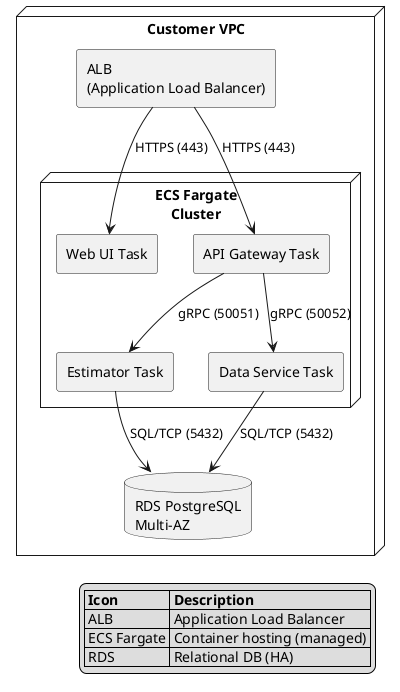 @startuml
skinparam componentStyle rectangle

node "Customer VPC" {
  [ALB\n(Application Load Balancer)] as alb
  node "ECS Fargate\nCluster" {
    [Web UI Task] as webTask
    [API Gateway Task] as apiTask
    [Estimator Task] as estTask
    [Data Service Task] as dataTask
  }
  database "RDS PostgreSQL\nMulti-AZ" as rds
}

alb --> webTask : HTTPS (443)
alb --> apiTask : HTTPS (443)
apiTask --> estTask : gRPC (50051)
apiTask --> dataTask : gRPC (50052)
estTask --> rds : SQL/TCP (5432)
dataTask --> rds : SQL/TCP (5432)

legend right
  |= Icon |= Description |
  | ALB | Application Load Balancer |
  | ECS Fargate | Container hosting (managed) |
  | RDS | Relational DB (HA) |
endlegend
@enduml
